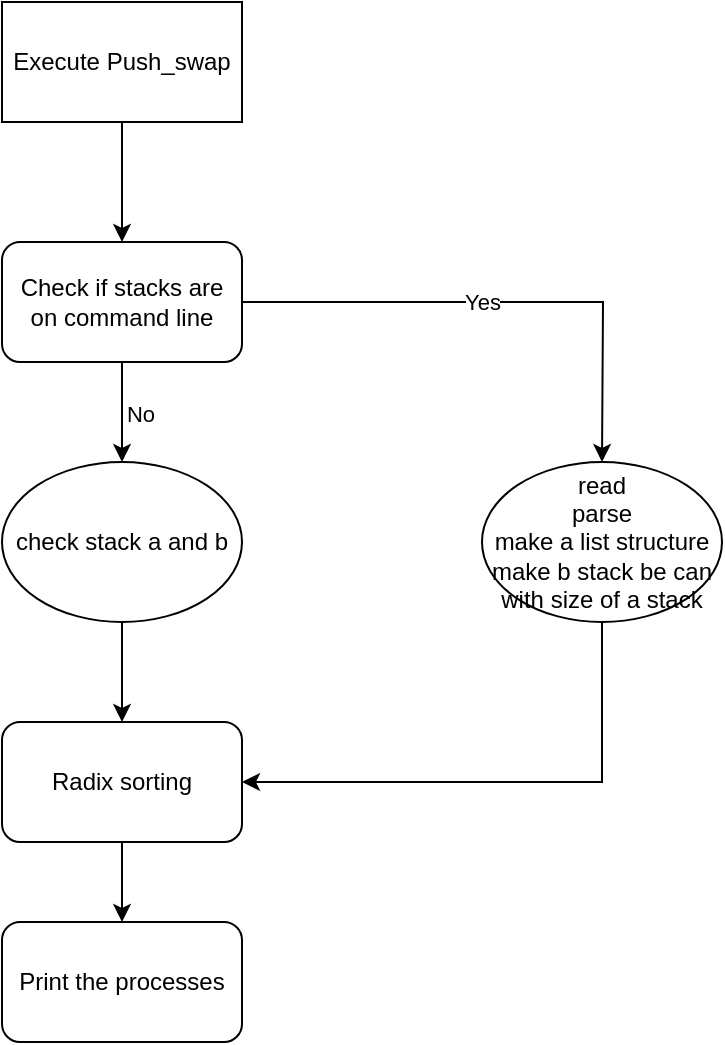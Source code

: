 <mxfile version="27.2.0">
  <diagram name="ページ1" id="bCySqn-w97ShjyVGsrOH">
    <mxGraphModel dx="1613" dy="1119" grid="1" gridSize="10" guides="1" tooltips="1" connect="1" arrows="1" fold="1" page="1" pageScale="1" pageWidth="827" pageHeight="1169" math="0" shadow="0">
      <root>
        <mxCell id="0" />
        <mxCell id="1" parent="0" />
        <mxCell id="p2HGP7Fkp4bgqcOsEvyL-10" style="edgeStyle=orthogonalEdgeStyle;rounded=0;orthogonalLoop=1;jettySize=auto;html=1;exitX=0.5;exitY=1;exitDx=0;exitDy=0;entryX=0.5;entryY=0;entryDx=0;entryDy=0;" parent="1" source="p2HGP7Fkp4bgqcOsEvyL-1" target="p2HGP7Fkp4bgqcOsEvyL-3" edge="1">
          <mxGeometry relative="1" as="geometry" />
        </mxCell>
        <mxCell id="p2HGP7Fkp4bgqcOsEvyL-1" value="Execute Push_swap" style="rounded=0;whiteSpace=wrap;html=1;" parent="1" vertex="1">
          <mxGeometry x="-400" y="30" width="120" height="60" as="geometry" />
        </mxCell>
        <mxCell id="p2HGP7Fkp4bgqcOsEvyL-6" style="edgeStyle=orthogonalEdgeStyle;rounded=0;orthogonalLoop=1;jettySize=auto;html=1;" parent="1" source="p2HGP7Fkp4bgqcOsEvyL-3" edge="1">
          <mxGeometry relative="1" as="geometry">
            <mxPoint x="-100" y="260" as="targetPoint" />
          </mxGeometry>
        </mxCell>
        <mxCell id="p2HGP7Fkp4bgqcOsEvyL-7" value="Yes" style="edgeLabel;html=1;align=center;verticalAlign=middle;resizable=0;points=[];" parent="p2HGP7Fkp4bgqcOsEvyL-6" vertex="1" connectable="0">
          <mxGeometry x="-0.08" relative="1" as="geometry">
            <mxPoint as="offset" />
          </mxGeometry>
        </mxCell>
        <mxCell id="p2HGP7Fkp4bgqcOsEvyL-8" style="edgeStyle=orthogonalEdgeStyle;rounded=0;orthogonalLoop=1;jettySize=auto;html=1;exitX=0.5;exitY=1;exitDx=0;exitDy=0;entryX=0.5;entryY=0;entryDx=0;entryDy=0;" parent="1" source="p2HGP7Fkp4bgqcOsEvyL-3" target="p2HGP7Fkp4bgqcOsEvyL-4" edge="1">
          <mxGeometry relative="1" as="geometry" />
        </mxCell>
        <mxCell id="p2HGP7Fkp4bgqcOsEvyL-9" value="No" style="edgeLabel;html=1;align=center;verticalAlign=middle;resizable=0;points=[];" parent="p2HGP7Fkp4bgqcOsEvyL-8" vertex="1" connectable="0">
          <mxGeometry x="0.013" y="9" relative="1" as="geometry">
            <mxPoint as="offset" />
          </mxGeometry>
        </mxCell>
        <mxCell id="p2HGP7Fkp4bgqcOsEvyL-3" value="Check if stacks are on command line" style="rounded=1;whiteSpace=wrap;html=1;" parent="1" vertex="1">
          <mxGeometry x="-400" y="150" width="120" height="60" as="geometry" />
        </mxCell>
        <mxCell id="jDA3NHXx5KTb8adaciIi-3" style="edgeStyle=orthogonalEdgeStyle;rounded=0;orthogonalLoop=1;jettySize=auto;html=1;exitX=0.5;exitY=1;exitDx=0;exitDy=0;entryX=0.5;entryY=0;entryDx=0;entryDy=0;" edge="1" parent="1" source="p2HGP7Fkp4bgqcOsEvyL-4" target="jDA3NHXx5KTb8adaciIi-2">
          <mxGeometry relative="1" as="geometry" />
        </mxCell>
        <mxCell id="p2HGP7Fkp4bgqcOsEvyL-4" value="check stack a and b" style="ellipse;whiteSpace=wrap;html=1;" parent="1" vertex="1">
          <mxGeometry x="-400" y="260" width="120" height="80" as="geometry" />
        </mxCell>
        <mxCell id="jDA3NHXx5KTb8adaciIi-4" style="edgeStyle=orthogonalEdgeStyle;rounded=0;orthogonalLoop=1;jettySize=auto;html=1;exitX=0.5;exitY=1;exitDx=0;exitDy=0;entryX=1;entryY=0.5;entryDx=0;entryDy=0;" edge="1" parent="1" source="jDA3NHXx5KTb8adaciIi-1" target="jDA3NHXx5KTb8adaciIi-2">
          <mxGeometry relative="1" as="geometry" />
        </mxCell>
        <mxCell id="jDA3NHXx5KTb8adaciIi-1" value="read&lt;div&gt;parse&lt;/div&gt;&lt;div&gt;make a list structure&lt;/div&gt;&lt;div&gt;make b stack be can with size of a stack&lt;/div&gt;" style="ellipse;whiteSpace=wrap;html=1;" vertex="1" parent="1">
          <mxGeometry x="-160" y="260" width="120" height="80" as="geometry" />
        </mxCell>
        <mxCell id="jDA3NHXx5KTb8adaciIi-6" style="edgeStyle=orthogonalEdgeStyle;rounded=0;orthogonalLoop=1;jettySize=auto;html=1;exitX=0.5;exitY=1;exitDx=0;exitDy=0;entryX=0.5;entryY=0;entryDx=0;entryDy=0;" edge="1" parent="1" source="jDA3NHXx5KTb8adaciIi-2" target="jDA3NHXx5KTb8adaciIi-5">
          <mxGeometry relative="1" as="geometry" />
        </mxCell>
        <mxCell id="jDA3NHXx5KTb8adaciIi-2" value="Radix sorting" style="rounded=1;whiteSpace=wrap;html=1;" vertex="1" parent="1">
          <mxGeometry x="-400" y="390" width="120" height="60" as="geometry" />
        </mxCell>
        <mxCell id="jDA3NHXx5KTb8adaciIi-5" value="Print the processes" style="rounded=1;whiteSpace=wrap;html=1;" vertex="1" parent="1">
          <mxGeometry x="-400" y="490" width="120" height="60" as="geometry" />
        </mxCell>
      </root>
    </mxGraphModel>
  </diagram>
</mxfile>
